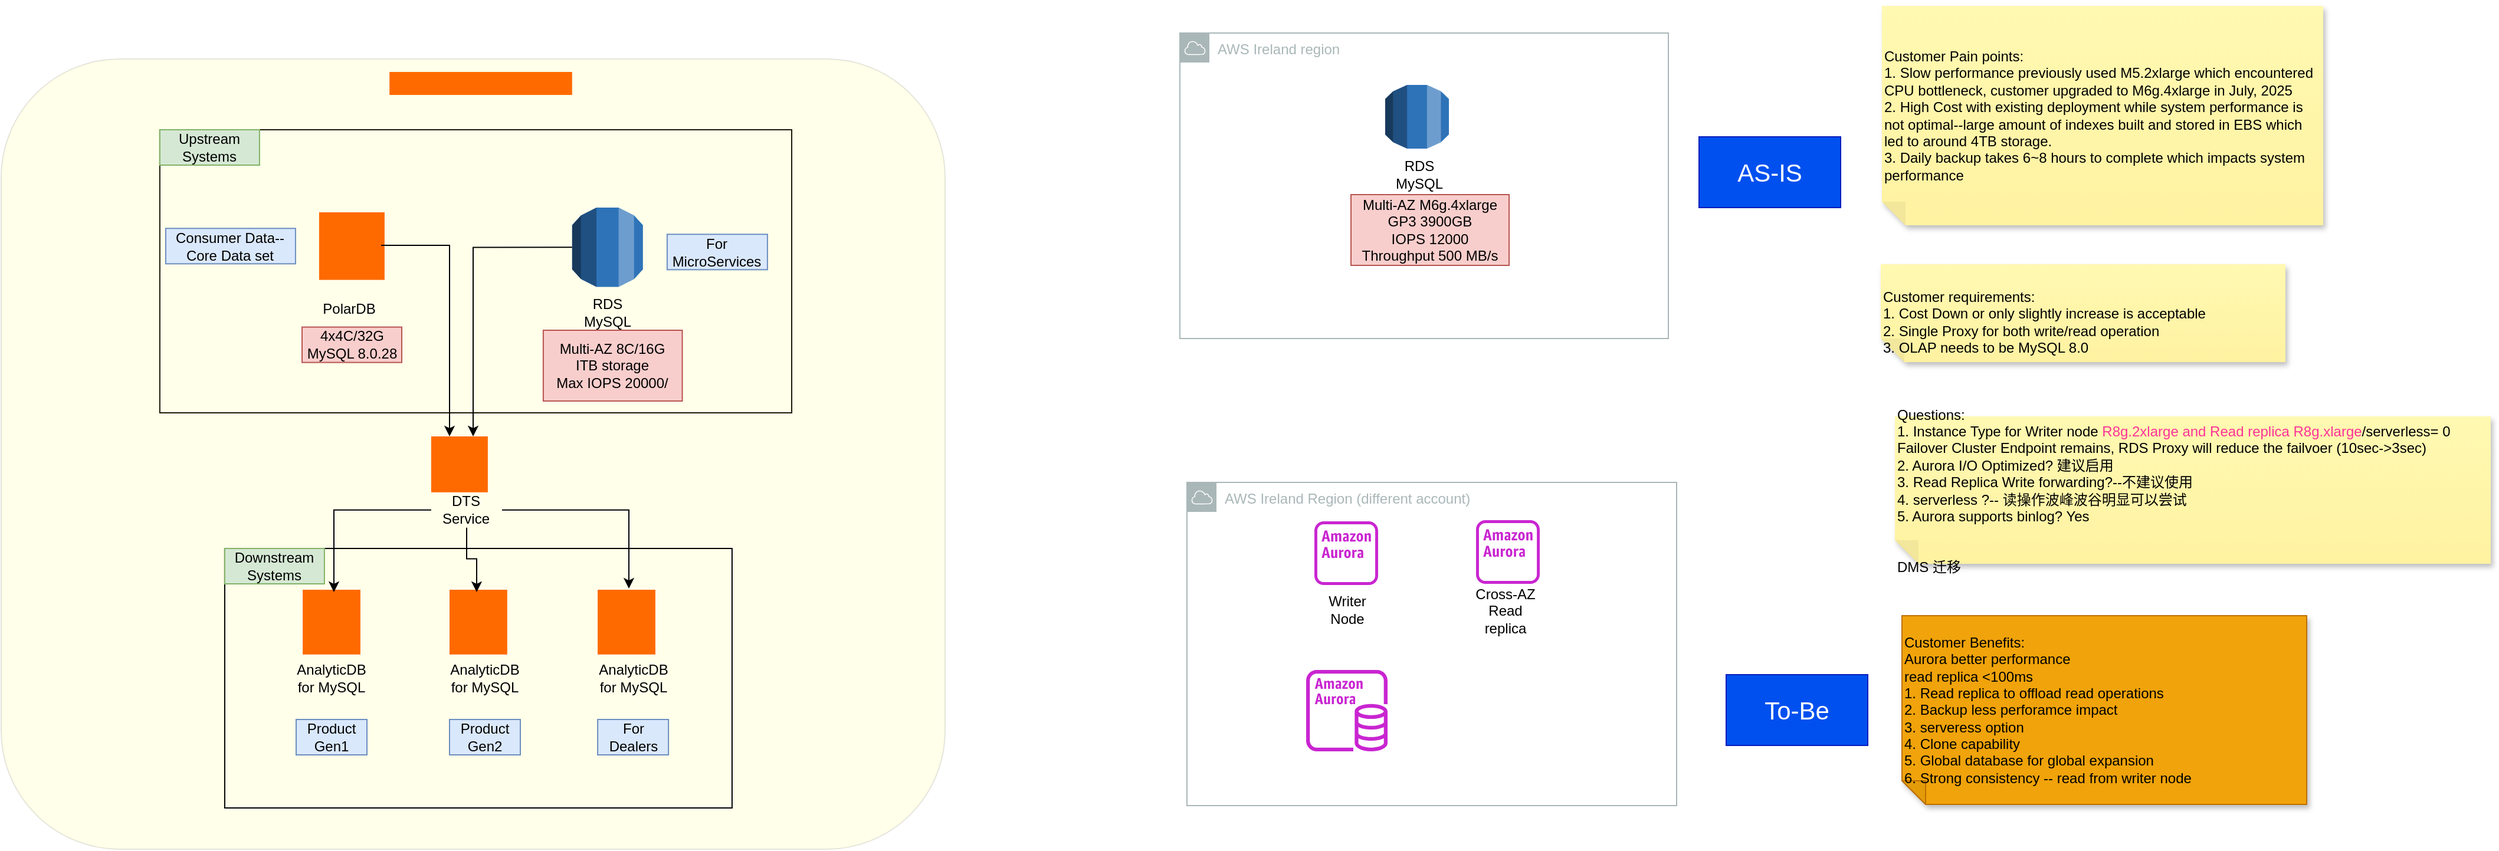<mxfile version="27.1.6">
  <diagram name="Page-1" id="Q0xumdaiUaV_4yr3knS1">
    <mxGraphModel dx="2253" dy="1959" grid="1" gridSize="10" guides="1" tooltips="1" connect="1" arrows="1" fold="1" page="1" pageScale="1" pageWidth="827" pageHeight="1169" math="0" shadow="0">
      <root>
        <mxCell id="0" />
        <mxCell id="1" parent="0" />
        <mxCell id="rFtSwH5fFhds6dBa4mi8-1" value="" style="rounded=0;whiteSpace=wrap;html=1;fillColor=none;" vertex="1" parent="1">
          <mxGeometry x="104.45" y="30" width="535.55" height="240" as="geometry" />
        </mxCell>
        <mxCell id="rFtSwH5fFhds6dBa4mi8-2" value="" style="rounded=1;whiteSpace=wrap;html=1;fillColor=#FFFF33;opacity=10;" vertex="1" parent="1">
          <mxGeometry x="-30" y="-30" width="800" height="670" as="geometry" />
        </mxCell>
        <mxCell id="rFtSwH5fFhds6dBa4mi8-3" value="" style="rounded=0;whiteSpace=wrap;html=1;fillColor=none;" vertex="1" parent="1">
          <mxGeometry x="159.45" y="385" width="430" height="220" as="geometry" />
        </mxCell>
        <mxCell id="rFtSwH5fFhds6dBa4mi8-4" value="" style="points=[];aspect=fixed;html=1;align=center;shadow=0;dashed=0;fillColor=#FF6A00;strokeColor=none;shape=mxgraph.alibaba_cloud.polardb;" vertex="1" parent="1">
          <mxGeometry x="239.45" y="100" width="55.5" height="57.3" as="geometry" />
        </mxCell>
        <mxCell id="rFtSwH5fFhds6dBa4mi8-5" value="" style="outlineConnect=0;dashed=0;verticalLabelPosition=bottom;verticalAlign=top;align=center;html=1;shape=mxgraph.aws3.rds;fillColor=#2E73B8;gradientColor=none;" vertex="1" parent="1">
          <mxGeometry x="453.9" y="96" width="60" height="67.3" as="geometry" />
        </mxCell>
        <mxCell id="rFtSwH5fFhds6dBa4mi8-6" value="" style="points=[];aspect=fixed;html=1;align=center;shadow=0;dashed=0;fillColor=#FF6A00;strokeColor=none;shape=mxgraph.alibaba_cloud.adb_analyticdb_for_mysql;" vertex="1" parent="1">
          <mxGeometry x="225.55" y="420" width="48.9" height="54.9" as="geometry" />
        </mxCell>
        <mxCell id="rFtSwH5fFhds6dBa4mi8-7" value="" style="points=[];aspect=fixed;html=1;align=center;shadow=0;dashed=0;fillColor=#FF6A00;strokeColor=none;shape=mxgraph.alibaba_cloud.adb_analyticdb_for_mysql;" vertex="1" parent="1">
          <mxGeometry x="350" y="420" width="48.9" height="54.9" as="geometry" />
        </mxCell>
        <mxCell id="rFtSwH5fFhds6dBa4mi8-8" value="" style="points=[];aspect=fixed;html=1;align=center;shadow=0;dashed=0;fillColor=#FF6A00;strokeColor=none;shape=mxgraph.alibaba_cloud.adb_analyticdb_for_mysql;" vertex="1" parent="1">
          <mxGeometry x="475.55" y="420" width="48.9" height="54.9" as="geometry" />
        </mxCell>
        <mxCell id="rFtSwH5fFhds6dBa4mi8-9" value="" style="edgeStyle=orthogonalEdgeStyle;rounded=0;orthogonalLoop=1;jettySize=auto;html=1;entryX=0.947;entryY=0.489;entryDx=0;entryDy=0;entryPerimeter=0;startArrow=classic;startFill=1;endArrow=none;endFill=0;" edge="1" parent="1" source="rFtSwH5fFhds6dBa4mi8-11" target="rFtSwH5fFhds6dBa4mi8-4">
          <mxGeometry relative="1" as="geometry">
            <Array as="points">
              <mxPoint x="350" y="128" />
            </Array>
          </mxGeometry>
        </mxCell>
        <mxCell id="rFtSwH5fFhds6dBa4mi8-10" value="" style="edgeStyle=orthogonalEdgeStyle;rounded=0;orthogonalLoop=1;jettySize=auto;html=1;entryX=0;entryY=0.5;entryDx=0;entryDy=0;entryPerimeter=0;startArrow=classic;startFill=1;endArrow=none;endFill=0;" edge="1" parent="1" source="rFtSwH5fFhds6dBa4mi8-11" target="rFtSwH5fFhds6dBa4mi8-5">
          <mxGeometry relative="1" as="geometry">
            <mxPoint x="425" y="133.65" as="targetPoint" />
            <Array as="points">
              <mxPoint x="370" y="130" />
            </Array>
          </mxGeometry>
        </mxCell>
        <mxCell id="rFtSwH5fFhds6dBa4mi8-11" value="" style="points=[];aspect=fixed;html=1;align=center;shadow=0;dashed=0;fillColor=#FF6A00;strokeColor=none;shape=mxgraph.alibaba_cloud.dts_data_transmission_service;" vertex="1" parent="1">
          <mxGeometry x="334.45" y="290" width="48" height="47.4" as="geometry" />
        </mxCell>
        <mxCell id="rFtSwH5fFhds6dBa4mi8-12" value="PolarDB" style="text;strokeColor=none;align=center;fillColor=none;html=1;verticalAlign=middle;whiteSpace=wrap;rounded=0;" vertex="1" parent="1">
          <mxGeometry x="234.95" y="167.3" width="60" height="30" as="geometry" />
        </mxCell>
        <mxCell id="rFtSwH5fFhds6dBa4mi8-13" value="RDS MySQL" style="text;strokeColor=none;align=center;fillColor=none;html=1;verticalAlign=middle;whiteSpace=wrap;rounded=0;" vertex="1" parent="1">
          <mxGeometry x="453.9" y="170" width="60" height="30" as="geometry" />
        </mxCell>
        <mxCell id="rFtSwH5fFhds6dBa4mi8-14" value="" style="edgeStyle=orthogonalEdgeStyle;rounded=0;orthogonalLoop=1;jettySize=auto;html=1;entryX=0.541;entryY=-0.018;entryDx=0;entryDy=0;entryPerimeter=0;" edge="1" parent="1" source="rFtSwH5fFhds6dBa4mi8-17" target="rFtSwH5fFhds6dBa4mi8-8">
          <mxGeometry relative="1" as="geometry">
            <mxPoint x="380" y="424" as="targetPoint" />
          </mxGeometry>
        </mxCell>
        <mxCell id="rFtSwH5fFhds6dBa4mi8-15" value="" style="edgeStyle=orthogonalEdgeStyle;rounded=0;orthogonalLoop=1;jettySize=auto;html=1;entryX=0.541;entryY=0.036;entryDx=0;entryDy=0;entryPerimeter=0;" edge="1" parent="1" source="rFtSwH5fFhds6dBa4mi8-17" target="rFtSwH5fFhds6dBa4mi8-6">
          <mxGeometry relative="1" as="geometry" />
        </mxCell>
        <mxCell id="rFtSwH5fFhds6dBa4mi8-16" value="" style="edgeStyle=orthogonalEdgeStyle;rounded=0;orthogonalLoop=1;jettySize=auto;html=1;entryX=0.47;entryY=0.036;entryDx=0;entryDy=0;entryPerimeter=0;" edge="1" parent="1" source="rFtSwH5fFhds6dBa4mi8-17" target="rFtSwH5fFhds6dBa4mi8-7">
          <mxGeometry relative="1" as="geometry" />
        </mxCell>
        <mxCell id="rFtSwH5fFhds6dBa4mi8-17" value="DTS Service" style="text;strokeColor=none;align=center;fillColor=none;html=1;verticalAlign=middle;whiteSpace=wrap;rounded=0;" vertex="1" parent="1">
          <mxGeometry x="334.45" y="337.4" width="60" height="30" as="geometry" />
        </mxCell>
        <mxCell id="rFtSwH5fFhds6dBa4mi8-18" value="AnalyticDB for MySQL" style="text;strokeColor=none;align=center;fillColor=none;html=1;verticalAlign=middle;whiteSpace=wrap;rounded=0;" vertex="1" parent="1">
          <mxGeometry x="220" y="480" width="60" height="30" as="geometry" />
        </mxCell>
        <mxCell id="rFtSwH5fFhds6dBa4mi8-19" value="AnalyticDB for MySQL" style="text;strokeColor=none;align=center;fillColor=none;html=1;verticalAlign=middle;whiteSpace=wrap;rounded=0;" vertex="1" parent="1">
          <mxGeometry x="475.55" y="480" width="60" height="30" as="geometry" />
        </mxCell>
        <mxCell id="rFtSwH5fFhds6dBa4mi8-20" value="AnalyticDB for MySQL" style="text;strokeColor=none;align=center;fillColor=none;html=1;verticalAlign=middle;whiteSpace=wrap;rounded=0;" vertex="1" parent="1">
          <mxGeometry x="350" y="480" width="60" height="30" as="geometry" />
        </mxCell>
        <mxCell id="rFtSwH5fFhds6dBa4mi8-21" value="Product Gen1" style="text;strokeColor=#6c8ebf;align=center;fillColor=#dae8fc;html=1;verticalAlign=middle;whiteSpace=wrap;rounded=0;" vertex="1" parent="1">
          <mxGeometry x="220" y="530" width="60" height="30" as="geometry" />
        </mxCell>
        <mxCell id="rFtSwH5fFhds6dBa4mi8-22" value="Product Gen2" style="text;strokeColor=#6c8ebf;align=center;fillColor=#dae8fc;html=1;verticalAlign=middle;whiteSpace=wrap;rounded=0;" vertex="1" parent="1">
          <mxGeometry x="350" y="530" width="60" height="30" as="geometry" />
        </mxCell>
        <mxCell id="rFtSwH5fFhds6dBa4mi8-23" value="For Dealers" style="text;strokeColor=#6c8ebf;align=center;fillColor=#dae8fc;html=1;verticalAlign=middle;whiteSpace=wrap;rounded=0;" vertex="1" parent="1">
          <mxGeometry x="475.55" y="530" width="60" height="30" as="geometry" />
        </mxCell>
        <mxCell id="rFtSwH5fFhds6dBa4mi8-24" value="Downstream Systems" style="text;strokeColor=#82b366;align=center;fillColor=#d5e8d4;html=1;verticalAlign=middle;whiteSpace=wrap;rounded=0;" vertex="1" parent="1">
          <mxGeometry x="159.45" y="385" width="84.5" height="30" as="geometry" />
        </mxCell>
        <mxCell id="rFtSwH5fFhds6dBa4mi8-25" value="Consumer Data--Core Data set" style="text;strokeColor=#6c8ebf;align=center;fillColor=#dae8fc;html=1;verticalAlign=middle;whiteSpace=wrap;rounded=0;" vertex="1" parent="1">
          <mxGeometry x="109.45" y="113.65" width="110" height="30" as="geometry" />
        </mxCell>
        <mxCell id="rFtSwH5fFhds6dBa4mi8-26" value="For MicroServices" style="text;strokeColor=#6c8ebf;align=center;fillColor=#dae8fc;html=1;verticalAlign=middle;whiteSpace=wrap;rounded=0;" vertex="1" parent="1">
          <mxGeometry x="534.45" y="118.65" width="85" height="30" as="geometry" />
        </mxCell>
        <mxCell id="rFtSwH5fFhds6dBa4mi8-27" value="4x4C/32G&lt;div&gt;MySQL 8.0.28&lt;/div&gt;" style="text;strokeColor=#b85450;align=center;fillColor=#f8cecc;html=1;verticalAlign=middle;whiteSpace=wrap;rounded=0;" vertex="1" parent="1">
          <mxGeometry x="225" y="197.3" width="84.5" height="30" as="geometry" />
        </mxCell>
        <mxCell id="rFtSwH5fFhds6dBa4mi8-28" value="Multi-AZ 8C/16G&lt;br&gt;&lt;div&gt;&lt;span style=&quot;background-color: transparent; color: light-dark(rgb(0, 0, 0), rgb(255, 255, 255));&quot;&gt;ITB storage&lt;/span&gt;&lt;/div&gt;&lt;div&gt;Max IOPS 20000/&lt;/div&gt;" style="text;strokeColor=#b85450;align=center;fillColor=#f8cecc;html=1;verticalAlign=middle;whiteSpace=wrap;rounded=0;" vertex="1" parent="1">
          <mxGeometry x="429.45" y="200" width="117.8" height="60" as="geometry" />
        </mxCell>
        <mxCell id="rFtSwH5fFhds6dBa4mi8-29" value="Upstream Systems" style="text;strokeColor=#82b366;align=center;fillColor=#d5e8d4;html=1;verticalAlign=middle;whiteSpace=wrap;rounded=0;" vertex="1" parent="1">
          <mxGeometry x="104.45" y="30" width="84.5" height="30" as="geometry" />
        </mxCell>
        <mxCell id="rFtSwH5fFhds6dBa4mi8-30" value="" style="points=[];aspect=fixed;html=1;align=center;shadow=0;dashed=0;fillColor=#FF6A00;strokeColor=none;shape=mxgraph.alibaba_cloud.alibaba_cloud_logo_english;" vertex="1" parent="1">
          <mxGeometry x="299.1" y="-19" width="154.8" height="19.5" as="geometry" />
        </mxCell>
        <mxCell id="rFtSwH5fFhds6dBa4mi8-31" value="AWS Ireland region" style="sketch=0;outlineConnect=0;gradientColor=none;html=1;whiteSpace=wrap;fontSize=12;fontStyle=0;shape=mxgraph.aws4.group;grIcon=mxgraph.aws4.group_aws_cloud;strokeColor=#AAB7B8;fillColor=none;verticalAlign=top;align=left;spacingLeft=30;fontColor=#AAB7B8;dashed=0;" vertex="1" parent="1">
          <mxGeometry x="969" y="-52" width="414" height="259" as="geometry" />
        </mxCell>
        <mxCell id="rFtSwH5fFhds6dBa4mi8-32" value="" style="outlineConnect=0;dashed=0;verticalLabelPosition=bottom;verticalAlign=top;align=center;html=1;shape=mxgraph.aws3.rds;fillColor=#2E73B8;gradientColor=none;" vertex="1" parent="1">
          <mxGeometry x="1143" y="-8" width="54" height="54" as="geometry" />
        </mxCell>
        <mxCell id="rFtSwH5fFhds6dBa4mi8-33" value="RDS MySQL" style="text;strokeColor=none;align=center;fillColor=none;html=1;verticalAlign=middle;whiteSpace=wrap;rounded=0;" vertex="1" parent="1">
          <mxGeometry x="1142" y="53" width="60" height="30" as="geometry" />
        </mxCell>
        <mxCell id="rFtSwH5fFhds6dBa4mi8-34" value="Multi-AZ M6g.4xlarge&lt;br&gt;&lt;div&gt;GP3 3900GB&lt;/div&gt;&lt;div&gt;IOPS 12000&lt;/div&gt;&lt;div&gt;Throughput 500 MB/s&lt;/div&gt;" style="text;strokeColor=#b85450;align=center;fillColor=#f8cecc;html=1;verticalAlign=middle;whiteSpace=wrap;rounded=0;" vertex="1" parent="1">
          <mxGeometry x="1114" y="85" width="134" height="60" as="geometry" />
        </mxCell>
        <mxCell id="rFtSwH5fFhds6dBa4mi8-35" value="AS-IS" style="rounded=0;whiteSpace=wrap;html=1;fillColor=#0050ef;fontColor=#ffffff;strokeColor=#001DBC;fontSize=21;" vertex="1" parent="1">
          <mxGeometry x="1409" y="36" width="120" height="60" as="geometry" />
        </mxCell>
        <mxCell id="rFtSwH5fFhds6dBa4mi8-36" value="To-Be" style="rounded=0;whiteSpace=wrap;html=1;fillColor=#0050ef;fontColor=#ffffff;strokeColor=#001DBC;fontSize=21;" vertex="1" parent="1">
          <mxGeometry x="1432" y="492" width="120" height="60" as="geometry" />
        </mxCell>
        <mxCell id="rFtSwH5fFhds6dBa4mi8-37" value="AWS Ireland Region (different account)" style="sketch=0;outlineConnect=0;gradientColor=none;html=1;whiteSpace=wrap;fontSize=12;fontStyle=0;shape=mxgraph.aws4.group;grIcon=mxgraph.aws4.group_aws_cloud;strokeColor=#AAB7B8;fillColor=none;verticalAlign=top;align=left;spacingLeft=30;fontColor=#AAB7B8;dashed=0;" vertex="1" parent="1">
          <mxGeometry x="975" y="329" width="415" height="274" as="geometry" />
        </mxCell>
        <mxCell id="rFtSwH5fFhds6dBa4mi8-38" value="" style="sketch=0;outlineConnect=0;fontColor=#232F3E;gradientColor=none;fillColor=#C925D1;strokeColor=none;dashed=0;verticalLabelPosition=bottom;verticalAlign=top;align=center;html=1;fontSize=12;fontStyle=0;aspect=fixed;pointerEvents=1;shape=mxgraph.aws4.aurora_instance;" vertex="1" parent="1">
          <mxGeometry x="1076" y="488" width="69" height="69" as="geometry" />
        </mxCell>
        <mxCell id="rFtSwH5fFhds6dBa4mi8-39" value="&lt;div&gt;&lt;br&gt;&lt;div&gt;Customer requirements:&lt;div&gt;1. Cost Down or only slightly increase is acceptable&lt;/div&gt;&lt;div&gt;2. Single Proxy for both write/read operation&lt;/div&gt;&lt;div&gt;3. OLAP needs to be MySQL 8.0&lt;/div&gt;&lt;/div&gt;&lt;/div&gt;" style="shape=note;whiteSpace=wrap;html=1;backgroundOutline=1;fontColor=#000000;darkOpacity=0.05;fillColor=#FFF9B2;strokeColor=none;fillStyle=solid;direction=west;gradientDirection=north;gradientColor=#FFF2A1;shadow=1;size=20;pointerEvents=1;align=left;" vertex="1" parent="1">
          <mxGeometry x="1563" y="144" width="343" height="83" as="geometry" />
        </mxCell>
        <mxCell id="rFtSwH5fFhds6dBa4mi8-40" value="&lt;span style=&quot;&quot;&gt;Customer Pain points:&lt;/span&gt;&lt;div style=&quot;&quot;&gt;1. Slow performance previously used M5.2xlarge which encountered CPU bottleneck, customer upgraded to M6g.4xlarge in July, 2025&lt;/div&gt;&lt;div style=&quot;&quot;&gt;2. High Cost with existing deployment while system performance is not optimal--large amount of indexes built and stored in EBS which led to around 4TB storage.&amp;nbsp;&lt;/div&gt;&lt;div style=&quot;&quot;&gt;3. Daily backup takes 6~8 hours to complete which impacts system performance&lt;/div&gt;" style="shape=note;whiteSpace=wrap;html=1;backgroundOutline=1;fontColor=#000000;darkOpacity=0.05;fillColor=#FFF9B2;strokeColor=none;fillStyle=solid;direction=west;gradientDirection=north;gradientColor=#FFF2A1;shadow=1;size=20;pointerEvents=1;align=left;" vertex="1" parent="1">
          <mxGeometry x="1564" y="-75" width="374" height="186" as="geometry" />
        </mxCell>
        <mxCell id="rFtSwH5fFhds6dBa4mi8-41" value="" style="sketch=0;outlineConnect=0;fontColor=#232F3E;gradientColor=none;fillColor=#C925D1;strokeColor=none;dashed=0;verticalLabelPosition=bottom;verticalAlign=top;align=center;html=1;fontSize=12;fontStyle=0;aspect=fixed;pointerEvents=1;shape=mxgraph.aws4.aurora_instance_alt;" vertex="1" parent="1">
          <mxGeometry x="1083" y="362" width="54" height="54" as="geometry" />
        </mxCell>
        <mxCell id="rFtSwH5fFhds6dBa4mi8-42" value="" style="sketch=0;outlineConnect=0;fontColor=#232F3E;gradientColor=none;fillColor=#C925D1;strokeColor=none;dashed=0;verticalLabelPosition=bottom;verticalAlign=top;align=center;html=1;fontSize=12;fontStyle=0;aspect=fixed;pointerEvents=1;shape=mxgraph.aws4.aurora_instance_alt;" vertex="1" parent="1">
          <mxGeometry x="1220" y="361" width="54" height="54" as="geometry" />
        </mxCell>
        <mxCell id="rFtSwH5fFhds6dBa4mi8-43" value="&lt;div&gt;&lt;font style=&quot;color: rgb(0, 0, 0);&quot;&gt;Questions:&lt;/font&gt;&lt;/div&gt;&lt;div&gt;&lt;font style=&quot;color: rgb(0, 0, 0);&quot;&gt;1. Instance Type for Writer node &lt;font style=&quot;color: rgb(255, 51, 153);&quot;&gt;R8g.2xlarge and Read replica R8g.xlarge&lt;/font&gt;/serverless= 0&lt;/font&gt;&lt;/div&gt;&lt;div&gt;&lt;font style=&quot;color: rgb(0, 0, 0);&quot;&gt;Failover Cluster Endpoint remains, RDS Proxy will reduce the failvoer (10sec-&amp;gt;3sec)&lt;/font&gt;&lt;/div&gt;&lt;div&gt;&lt;font style=&quot;color: rgb(0, 0, 0);&quot;&gt;2. Aurora I/O Optimized? 建议启用&lt;/font&gt;&lt;/div&gt;&lt;div&gt;3. Read Replica Write forwarding?--不建议使用&lt;br&gt;&lt;/div&gt;&lt;div&gt;4. serverless ?-- 读操作波峰波谷明显可以尝试&lt;/div&gt;&lt;div&gt;5. Aurora supports binlog? Yes&lt;/div&gt;&lt;div&gt;&lt;br&gt;&lt;/div&gt;&lt;div&gt;&lt;br&gt;&lt;/div&gt;&lt;div&gt;DMS 迁移&lt;/div&gt;" style="shape=note;whiteSpace=wrap;html=1;backgroundOutline=1;fontColor=#000000;darkOpacity=0.05;fillColor=#FFF9B2;strokeColor=none;fillStyle=solid;direction=west;gradientDirection=north;gradientColor=#FFF2A1;shadow=1;size=20;pointerEvents=1;align=left;" vertex="1" parent="1">
          <mxGeometry x="1575" y="273" width="505" height="125" as="geometry" />
        </mxCell>
        <mxCell id="rFtSwH5fFhds6dBa4mi8-44" value="Writer Node" style="text;strokeColor=none;align=center;fillColor=none;html=1;verticalAlign=middle;whiteSpace=wrap;rounded=0;" vertex="1" parent="1">
          <mxGeometry x="1081" y="422" width="60" height="30" as="geometry" />
        </mxCell>
        <mxCell id="rFtSwH5fFhds6dBa4mi8-45" value="Cross-AZ Read replica" style="text;strokeColor=none;align=center;fillColor=none;html=1;verticalAlign=middle;whiteSpace=wrap;rounded=0;" vertex="1" parent="1">
          <mxGeometry x="1215" y="423" width="60" height="30" as="geometry" />
        </mxCell>
        <mxCell id="rFtSwH5fFhds6dBa4mi8-46" value="&lt;div&gt;Customer Benefits:&lt;/div&gt;&lt;div&gt;Aurora better performance&amp;nbsp;&lt;/div&gt;&lt;div&gt;read replica &amp;lt;100ms&amp;nbsp;&lt;/div&gt;&lt;div&gt;1. Read replica to offload read operations&lt;/div&gt;&lt;div&gt;2. Backup less perforamce impact&lt;/div&gt;&lt;div&gt;3. serveress option&lt;/div&gt;&lt;div&gt;4. Clone capability&lt;/div&gt;&lt;div&gt;5. Global database for global expansion&lt;/div&gt;&lt;div&gt;6. Strong consistency -- read from writer node&lt;/div&gt;" style="shape=note;whiteSpace=wrap;html=1;backgroundOutline=1;fontColor=#000000;darkOpacity=0.05;fillColor=#f0a30a;strokeColor=#BD7000;fillStyle=solid;direction=west;gradientDirection=north;shadow=1;size=20;pointerEvents=1;align=left;" vertex="1" parent="1">
          <mxGeometry x="1581" y="442" width="343" height="160" as="geometry" />
        </mxCell>
      </root>
    </mxGraphModel>
  </diagram>
</mxfile>
